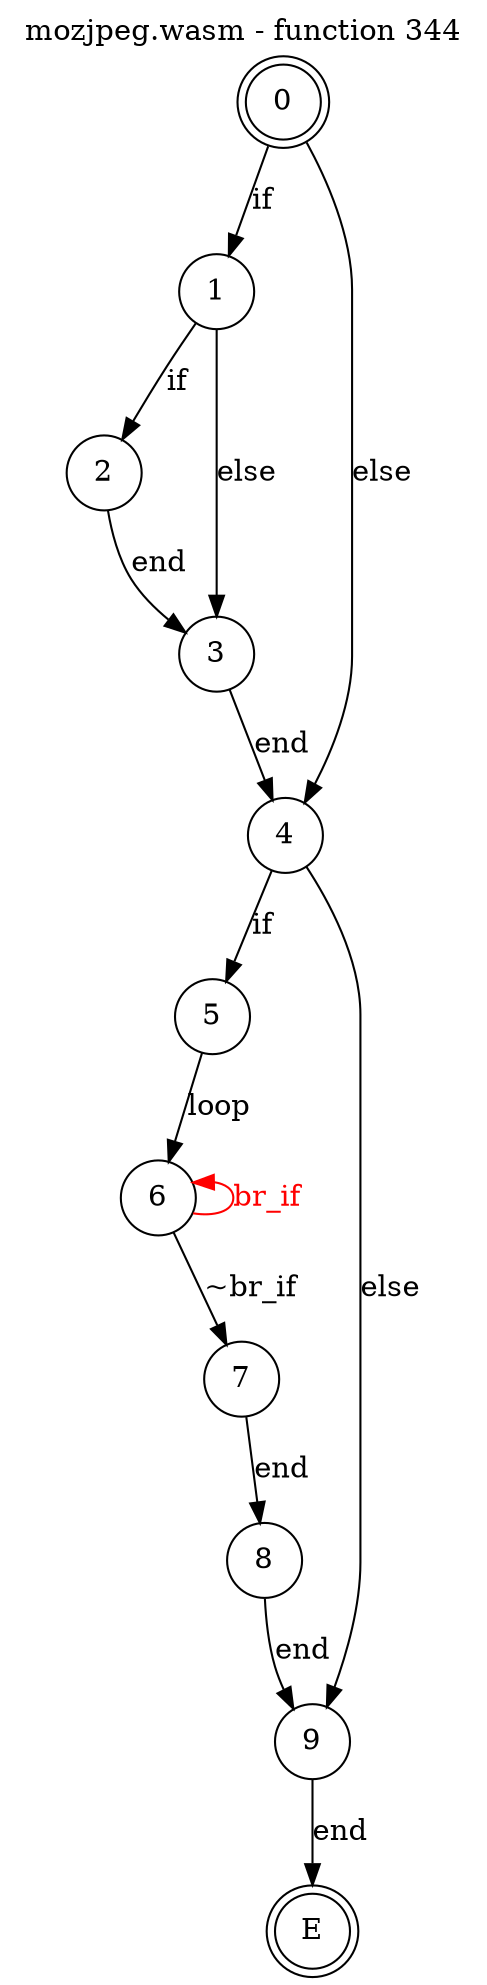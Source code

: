 digraph finite_state_machine {
    label = "mozjpeg.wasm - function 344"
    labelloc =  t
    labelfontsize = 16
    labelfontcolor = black
    labelfontname = "Helvetica"
    node [shape = doublecircle]; 0 E ;
    node [shape = circle];
    0 -> 1[label="if"];
    0 -> 4[label="else"];
    1 -> 2[label="if"];
    1 -> 3[label="else"];
    2 -> 3[label="end"];
    3 -> 4[label="end"];
    4 -> 5[label="if"];
    4 -> 9[label="else"];
    5 -> 6[label="loop"];
    6 -> 7[label="~br_if"];
    6 -> 6[color="red" dir=back fontcolor="red" label="br_if"];
    7 -> 8[label="end"];
    8 -> 9[label="end"];
    9 -> E[label="end"];
}
